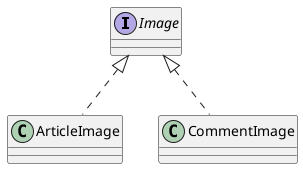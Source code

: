 @startuml

interface Image

class ArticleImage
class CommentImage


Image <|.. ArticleImage
Image <|.. CommentImage


@enduml